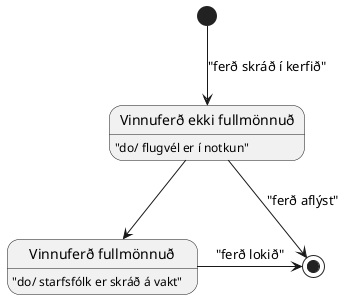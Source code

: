 @startuml


state "Vinnuferð fullmönnuð" as tripReady
  tripReady : "do/ starfsfólk er skráð á vakt"
state "Vinnuferð ekki fullmönnuð" as tripStaff
  tripStaff : "do/ flugvél er í notkun"

[*] --> tripStaff : "ferð skráð í kerfið"
tripStaff --> tripReady
tripReady -right-> [*] : "ferð lokið"
tripStaff --> [*] : "ferð aflýst"

@enduml